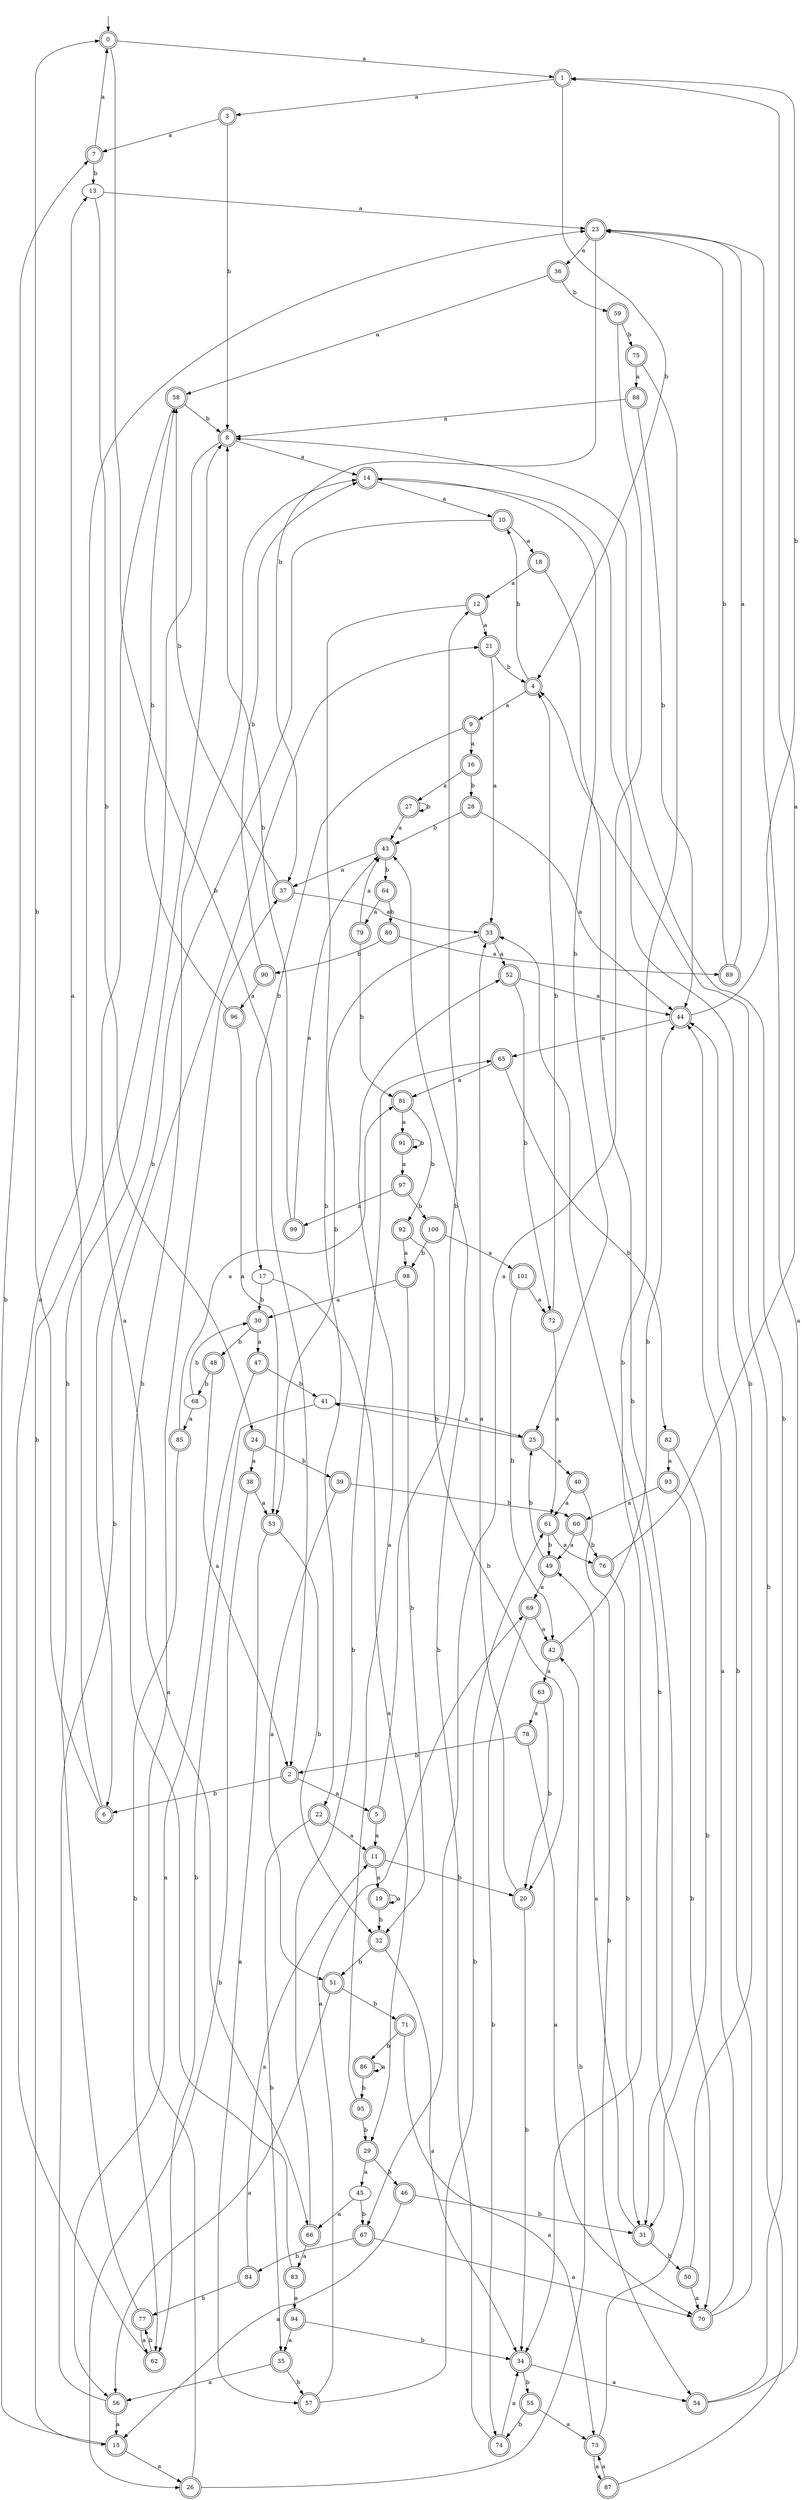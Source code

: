 digraph RandomDFA {
  __start0 [label="", shape=none];
  __start0 -> 0 [label=""];
  0 [shape=circle] [shape=doublecircle]
  0 -> 1 [label="a"]
  0 -> 2 [label="b"]
  1 [shape=doublecircle]
  1 -> 3 [label="a"]
  1 -> 4 [label="b"]
  2 [shape=doublecircle]
  2 -> 5 [label="a"]
  2 -> 6 [label="b"]
  3 [shape=doublecircle]
  3 -> 7 [label="a"]
  3 -> 8 [label="b"]
  4 [shape=doublecircle]
  4 -> 9 [label="a"]
  4 -> 10 [label="b"]
  5 [shape=doublecircle]
  5 -> 11 [label="a"]
  5 -> 12 [label="b"]
  6 [shape=doublecircle]
  6 -> 13 [label="a"]
  6 -> 0 [label="b"]
  7 [shape=doublecircle]
  7 -> 0 [label="a"]
  7 -> 13 [label="b"]
  8 [shape=doublecircle]
  8 -> 14 [label="a"]
  8 -> 15 [label="b"]
  9 [shape=doublecircle]
  9 -> 16 [label="a"]
  9 -> 17 [label="b"]
  10 [shape=doublecircle]
  10 -> 18 [label="a"]
  10 -> 6 [label="b"]
  11 [shape=doublecircle]
  11 -> 19 [label="a"]
  11 -> 20 [label="b"]
  12 [shape=doublecircle]
  12 -> 21 [label="a"]
  12 -> 22 [label="b"]
  13
  13 -> 23 [label="a"]
  13 -> 24 [label="b"]
  14 [shape=doublecircle]
  14 -> 10 [label="a"]
  14 -> 25 [label="b"]
  15 [shape=doublecircle]
  15 -> 26 [label="a"]
  15 -> 7 [label="b"]
  16 [shape=doublecircle]
  16 -> 27 [label="a"]
  16 -> 28 [label="b"]
  17
  17 -> 29 [label="a"]
  17 -> 30 [label="b"]
  18 [shape=doublecircle]
  18 -> 12 [label="a"]
  18 -> 31 [label="b"]
  19 [shape=doublecircle]
  19 -> 19 [label="a"]
  19 -> 32 [label="b"]
  20 [shape=doublecircle]
  20 -> 33 [label="a"]
  20 -> 34 [label="b"]
  21 [shape=doublecircle]
  21 -> 33 [label="a"]
  21 -> 4 [label="b"]
  22 [shape=doublecircle]
  22 -> 11 [label="a"]
  22 -> 35 [label="b"]
  23 [shape=doublecircle]
  23 -> 36 [label="a"]
  23 -> 37 [label="b"]
  24 [shape=doublecircle]
  24 -> 38 [label="a"]
  24 -> 39 [label="b"]
  25 [shape=doublecircle]
  25 -> 40 [label="a"]
  25 -> 41 [label="b"]
  26 [shape=doublecircle]
  26 -> 37 [label="a"]
  26 -> 42 [label="b"]
  27 [shape=doublecircle]
  27 -> 43 [label="a"]
  27 -> 27 [label="b"]
  28 [shape=doublecircle]
  28 -> 44 [label="a"]
  28 -> 43 [label="b"]
  29 [shape=doublecircle]
  29 -> 45 [label="a"]
  29 -> 46 [label="b"]
  30 [shape=doublecircle]
  30 -> 47 [label="a"]
  30 -> 48 [label="b"]
  31 [shape=doublecircle]
  31 -> 49 [label="a"]
  31 -> 50 [label="b"]
  32 [shape=doublecircle]
  32 -> 34 [label="a"]
  32 -> 51 [label="b"]
  33 [shape=doublecircle]
  33 -> 52 [label="a"]
  33 -> 53 [label="b"]
  34 [shape=doublecircle]
  34 -> 54 [label="a"]
  34 -> 55 [label="b"]
  35 [shape=doublecircle]
  35 -> 56 [label="a"]
  35 -> 57 [label="b"]
  36 [shape=doublecircle]
  36 -> 58 [label="a"]
  36 -> 59 [label="b"]
  37 [shape=doublecircle]
  37 -> 33 [label="a"]
  37 -> 58 [label="b"]
  38 [shape=doublecircle]
  38 -> 53 [label="a"]
  38 -> 26 [label="b"]
  39 [shape=doublecircle]
  39 -> 51 [label="a"]
  39 -> 60 [label="b"]
  40 [shape=doublecircle]
  40 -> 61 [label="a"]
  40 -> 54 [label="b"]
  41
  41 -> 25 [label="a"]
  41 -> 62 [label="b"]
  42 [shape=doublecircle]
  42 -> 63 [label="a"]
  42 -> 44 [label="b"]
  43 [shape=doublecircle]
  43 -> 37 [label="a"]
  43 -> 64 [label="b"]
  44 [shape=doublecircle]
  44 -> 65 [label="a"]
  44 -> 1 [label="b"]
  45
  45 -> 66 [label="a"]
  45 -> 67 [label="b"]
  46 [shape=doublecircle]
  46 -> 15 [label="a"]
  46 -> 31 [label="b"]
  47 [shape=doublecircle]
  47 -> 56 [label="a"]
  47 -> 41 [label="b"]
  48 [shape=doublecircle]
  48 -> 2 [label="a"]
  48 -> 68 [label="b"]
  49 [shape=doublecircle]
  49 -> 69 [label="a"]
  49 -> 25 [label="b"]
  50 [shape=doublecircle]
  50 -> 70 [label="a"]
  50 -> 14 [label="b"]
  51 [shape=doublecircle]
  51 -> 56 [label="a"]
  51 -> 71 [label="b"]
  52 [shape=doublecircle]
  52 -> 44 [label="a"]
  52 -> 72 [label="b"]
  53 [shape=doublecircle]
  53 -> 57 [label="a"]
  53 -> 32 [label="b"]
  54 [shape=doublecircle]
  54 -> 23 [label="a"]
  54 -> 8 [label="b"]
  55 [shape=doublecircle]
  55 -> 73 [label="a"]
  55 -> 74 [label="b"]
  56 [shape=doublecircle]
  56 -> 15 [label="a"]
  56 -> 21 [label="b"]
  57 [shape=doublecircle]
  57 -> 69 [label="a"]
  57 -> 61 [label="b"]
  58 [shape=doublecircle]
  58 -> 66 [label="a"]
  58 -> 8 [label="b"]
  59 [shape=doublecircle]
  59 -> 67 [label="a"]
  59 -> 75 [label="b"]
  60 [shape=doublecircle]
  60 -> 49 [label="a"]
  60 -> 76 [label="b"]
  61 [shape=doublecircle]
  61 -> 76 [label="a"]
  61 -> 49 [label="b"]
  62 [shape=doublecircle]
  62 -> 23 [label="a"]
  62 -> 77 [label="b"]
  63 [shape=doublecircle]
  63 -> 78 [label="a"]
  63 -> 20 [label="b"]
  64 [shape=doublecircle]
  64 -> 79 [label="a"]
  64 -> 80 [label="b"]
  65 [shape=doublecircle]
  65 -> 81 [label="a"]
  65 -> 82 [label="b"]
  66 [shape=doublecircle]
  66 -> 83 [label="a"]
  66 -> 65 [label="b"]
  67 [shape=doublecircle]
  67 -> 70 [label="a"]
  67 -> 84 [label="b"]
  68
  68 -> 85 [label="a"]
  68 -> 30 [label="b"]
  69 [shape=doublecircle]
  69 -> 42 [label="a"]
  69 -> 74 [label="b"]
  70 [shape=doublecircle]
  70 -> 44 [label="a"]
  70 -> 44 [label="b"]
  71 [shape=doublecircle]
  71 -> 73 [label="a"]
  71 -> 86 [label="b"]
  72 [shape=doublecircle]
  72 -> 61 [label="a"]
  72 -> 4 [label="b"]
  73 [shape=doublecircle]
  73 -> 87 [label="a"]
  73 -> 33 [label="b"]
  74 [shape=doublecircle]
  74 -> 34 [label="a"]
  74 -> 43 [label="b"]
  75 [shape=doublecircle]
  75 -> 88 [label="a"]
  75 -> 34 [label="b"]
  76 [shape=doublecircle]
  76 -> 1 [label="a"]
  76 -> 31 [label="b"]
  77 [shape=doublecircle]
  77 -> 62 [label="a"]
  77 -> 8 [label="b"]
  78 [shape=doublecircle]
  78 -> 70 [label="a"]
  78 -> 2 [label="b"]
  79 [shape=doublecircle]
  79 -> 43 [label="a"]
  79 -> 81 [label="b"]
  80 [shape=doublecircle]
  80 -> 89 [label="a"]
  80 -> 90 [label="b"]
  81 [shape=doublecircle]
  81 -> 91 [label="a"]
  81 -> 92 [label="b"]
  82 [shape=doublecircle]
  82 -> 93 [label="a"]
  82 -> 31 [label="b"]
  83 [shape=doublecircle]
  83 -> 94 [label="a"]
  83 -> 14 [label="b"]
  84 [shape=doublecircle]
  84 -> 11 [label="a"]
  84 -> 77 [label="b"]
  85 [shape=doublecircle]
  85 -> 81 [label="a"]
  85 -> 62 [label="b"]
  86 [shape=doublecircle]
  86 -> 86 [label="a"]
  86 -> 95 [label="b"]
  87 [shape=doublecircle]
  87 -> 73 [label="a"]
  87 -> 4 [label="b"]
  88 [shape=doublecircle]
  88 -> 8 [label="a"]
  88 -> 44 [label="b"]
  89 [shape=doublecircle]
  89 -> 23 [label="a"]
  89 -> 23 [label="b"]
  90 [shape=doublecircle]
  90 -> 96 [label="a"]
  90 -> 14 [label="b"]
  91 [shape=doublecircle]
  91 -> 97 [label="a"]
  91 -> 91 [label="b"]
  92 [shape=doublecircle]
  92 -> 98 [label="a"]
  92 -> 20 [label="b"]
  93 [shape=doublecircle]
  93 -> 60 [label="a"]
  93 -> 70 [label="b"]
  94 [shape=doublecircle]
  94 -> 35 [label="a"]
  94 -> 34 [label="b"]
  95 [shape=doublecircle]
  95 -> 52 [label="a"]
  95 -> 29 [label="b"]
  96 [shape=doublecircle]
  96 -> 53 [label="a"]
  96 -> 58 [label="b"]
  97 [shape=doublecircle]
  97 -> 99 [label="a"]
  97 -> 100 [label="b"]
  98 [shape=doublecircle]
  98 -> 30 [label="a"]
  98 -> 32 [label="b"]
  99 [shape=doublecircle]
  99 -> 43 [label="a"]
  99 -> 8 [label="b"]
  100 [shape=doublecircle]
  100 -> 101 [label="a"]
  100 -> 98 [label="b"]
  101 [shape=doublecircle]
  101 -> 72 [label="a"]
  101 -> 42 [label="b"]
}
